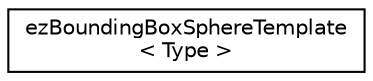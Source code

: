 digraph "Graphical Class Hierarchy"
{
 // LATEX_PDF_SIZE
  edge [fontname="Helvetica",fontsize="10",labelfontname="Helvetica",labelfontsize="10"];
  node [fontname="Helvetica",fontsize="10",shape=record];
  rankdir="LR";
  Node0 [label="ezBoundingBoxSphereTemplate\l\< Type \>",height=0.2,width=0.4,color="black", fillcolor="white", style="filled",URL="$dc/d77/classez_bounding_box_sphere_template.htm",tooltip="A combination of a bounding box and a bounding sphere with the same center."];
}
